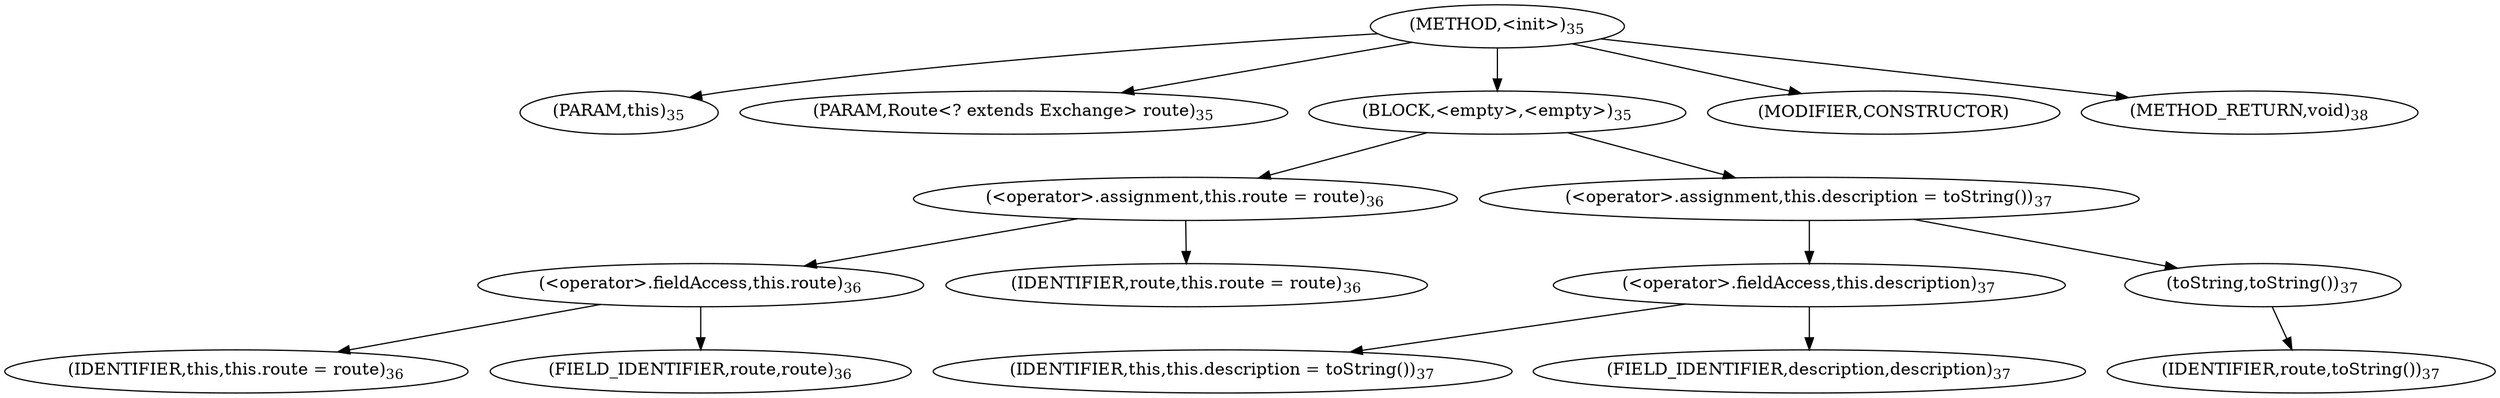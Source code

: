 digraph "&lt;init&gt;" {  
"20" [label = <(METHOD,&lt;init&gt;)<SUB>35</SUB>> ]
"4" [label = <(PARAM,this)<SUB>35</SUB>> ]
"21" [label = <(PARAM,Route&lt;? extends Exchange&gt; route)<SUB>35</SUB>> ]
"22" [label = <(BLOCK,&lt;empty&gt;,&lt;empty&gt;)<SUB>35</SUB>> ]
"23" [label = <(&lt;operator&gt;.assignment,this.route = route)<SUB>36</SUB>> ]
"24" [label = <(&lt;operator&gt;.fieldAccess,this.route)<SUB>36</SUB>> ]
"3" [label = <(IDENTIFIER,this,this.route = route)<SUB>36</SUB>> ]
"25" [label = <(FIELD_IDENTIFIER,route,route)<SUB>36</SUB>> ]
"26" [label = <(IDENTIFIER,route,this.route = route)<SUB>36</SUB>> ]
"27" [label = <(&lt;operator&gt;.assignment,this.description = toString())<SUB>37</SUB>> ]
"28" [label = <(&lt;operator&gt;.fieldAccess,this.description)<SUB>37</SUB>> ]
"5" [label = <(IDENTIFIER,this,this.description = toString())<SUB>37</SUB>> ]
"29" [label = <(FIELD_IDENTIFIER,description,description)<SUB>37</SUB>> ]
"30" [label = <(toString,toString())<SUB>37</SUB>> ]
"31" [label = <(IDENTIFIER,route,toString())<SUB>37</SUB>> ]
"32" [label = <(MODIFIER,CONSTRUCTOR)> ]
"33" [label = <(METHOD_RETURN,void)<SUB>38</SUB>> ]
  "20" -> "4" 
  "20" -> "21" 
  "20" -> "22" 
  "20" -> "32" 
  "20" -> "33" 
  "22" -> "23" 
  "22" -> "27" 
  "23" -> "24" 
  "23" -> "26" 
  "24" -> "3" 
  "24" -> "25" 
  "27" -> "28" 
  "27" -> "30" 
  "28" -> "5" 
  "28" -> "29" 
  "30" -> "31" 
}
